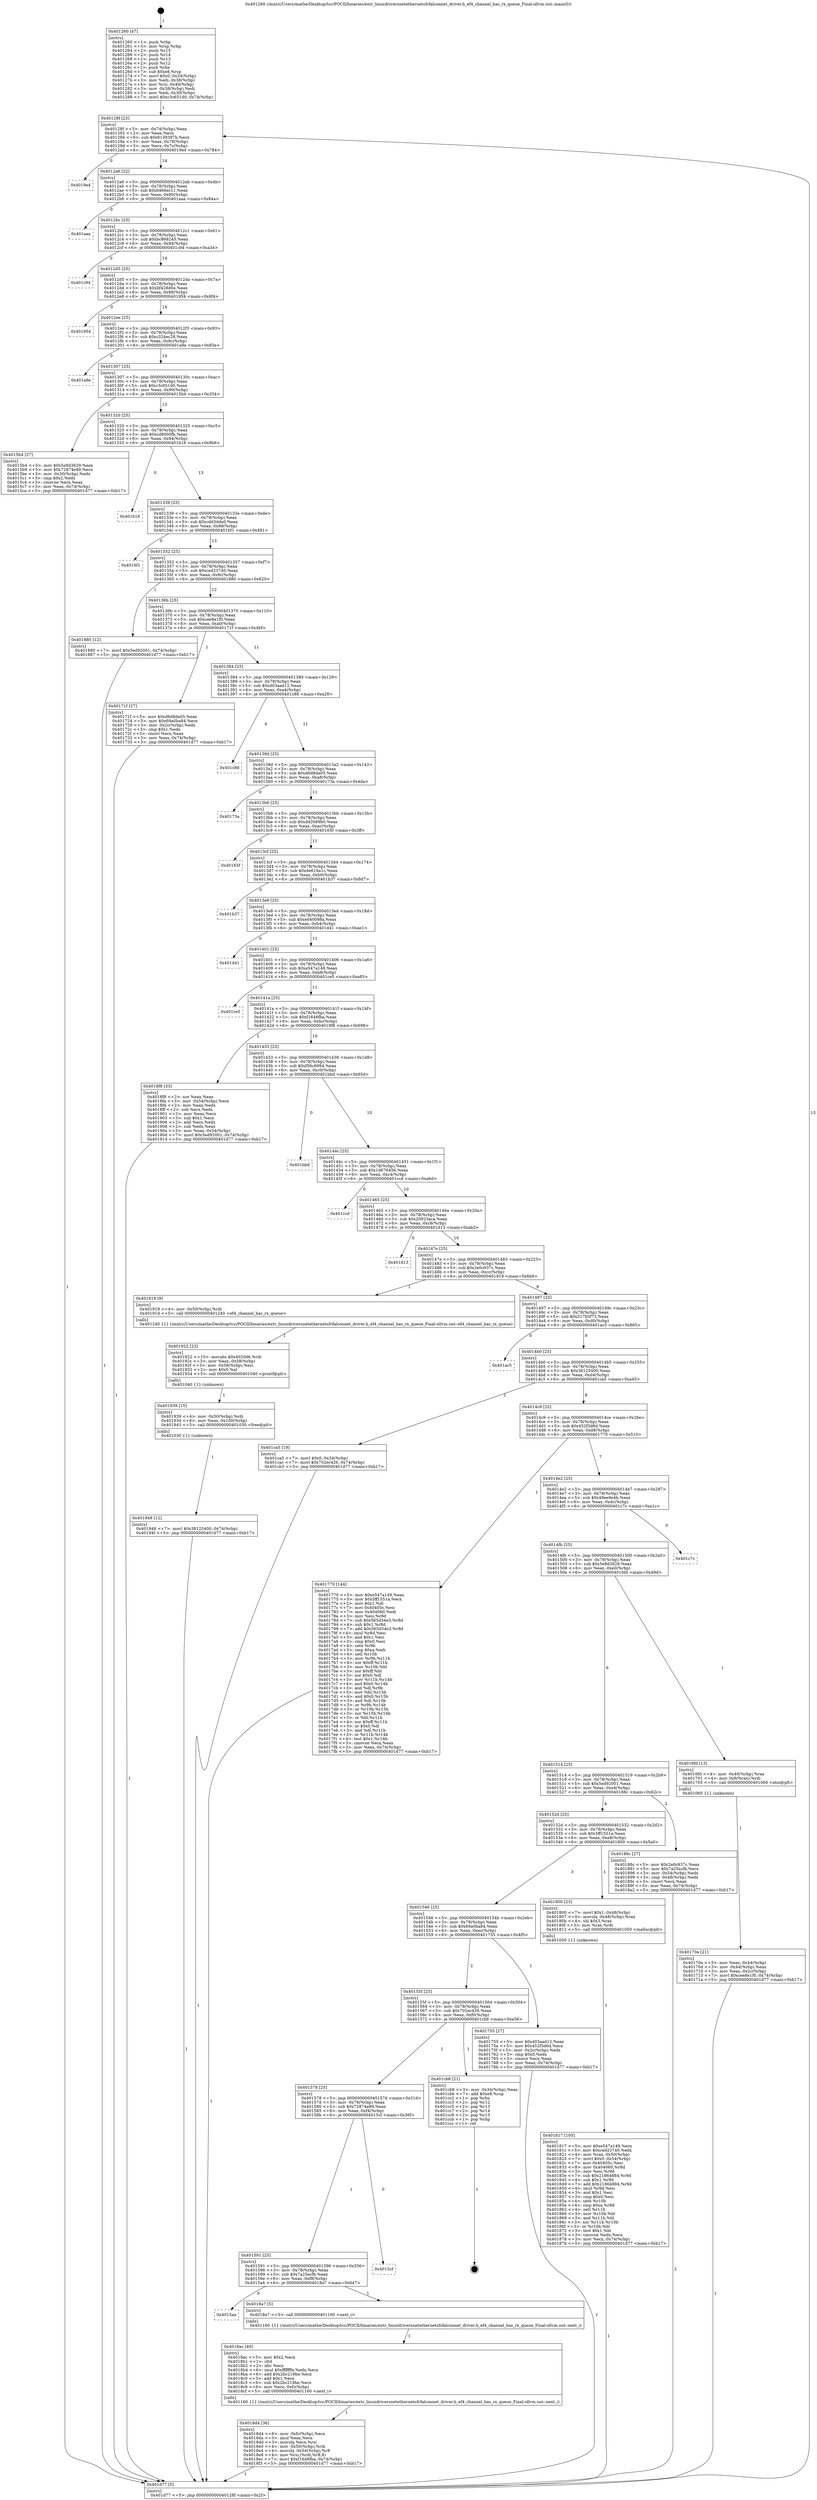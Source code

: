 digraph "0x401260" {
  label = "0x401260 (/mnt/c/Users/mathe/Desktop/tcc/POCII/binaries/extr_linuxdriversnetethernetsfcfalconnet_driver.h_ef4_channel_has_rx_queue_Final-ollvm.out::main(0))"
  labelloc = "t"
  node[shape=record]

  Entry [label="",width=0.3,height=0.3,shape=circle,fillcolor=black,style=filled]
  "0x40128f" [label="{
     0x40128f [23]\l
     | [instrs]\l
     &nbsp;&nbsp;0x40128f \<+3\>: mov -0x74(%rbp),%eax\l
     &nbsp;&nbsp;0x401292 \<+2\>: mov %eax,%ecx\l
     &nbsp;&nbsp;0x401294 \<+6\>: sub $0x8139397b,%ecx\l
     &nbsp;&nbsp;0x40129a \<+3\>: mov %eax,-0x78(%rbp)\l
     &nbsp;&nbsp;0x40129d \<+3\>: mov %ecx,-0x7c(%rbp)\l
     &nbsp;&nbsp;0x4012a0 \<+6\>: je 00000000004019e4 \<main+0x784\>\l
  }"]
  "0x4019e4" [label="{
     0x4019e4\l
  }", style=dashed]
  "0x4012a6" [label="{
     0x4012a6 [22]\l
     | [instrs]\l
     &nbsp;&nbsp;0x4012a6 \<+5\>: jmp 00000000004012ab \<main+0x4b\>\l
     &nbsp;&nbsp;0x4012ab \<+3\>: mov -0x78(%rbp),%eax\l
     &nbsp;&nbsp;0x4012ae \<+5\>: sub $0xb466ec11,%eax\l
     &nbsp;&nbsp;0x4012b3 \<+3\>: mov %eax,-0x80(%rbp)\l
     &nbsp;&nbsp;0x4012b6 \<+6\>: je 0000000000401aaa \<main+0x84a\>\l
  }"]
  Exit [label="",width=0.3,height=0.3,shape=circle,fillcolor=black,style=filled,peripheries=2]
  "0x401aaa" [label="{
     0x401aaa\l
  }", style=dashed]
  "0x4012bc" [label="{
     0x4012bc [25]\l
     | [instrs]\l
     &nbsp;&nbsp;0x4012bc \<+5\>: jmp 00000000004012c1 \<main+0x61\>\l
     &nbsp;&nbsp;0x4012c1 \<+3\>: mov -0x78(%rbp),%eax\l
     &nbsp;&nbsp;0x4012c4 \<+5\>: sub $0xbc868245,%eax\l
     &nbsp;&nbsp;0x4012c9 \<+6\>: mov %eax,-0x84(%rbp)\l
     &nbsp;&nbsp;0x4012cf \<+6\>: je 0000000000401c94 \<main+0xa34\>\l
  }"]
  "0x401948" [label="{
     0x401948 [12]\l
     | [instrs]\l
     &nbsp;&nbsp;0x401948 \<+7\>: movl $0x38125400,-0x74(%rbp)\l
     &nbsp;&nbsp;0x40194f \<+5\>: jmp 0000000000401d77 \<main+0xb17\>\l
  }"]
  "0x401c94" [label="{
     0x401c94\l
  }", style=dashed]
  "0x4012d5" [label="{
     0x4012d5 [25]\l
     | [instrs]\l
     &nbsp;&nbsp;0x4012d5 \<+5\>: jmp 00000000004012da \<main+0x7a\>\l
     &nbsp;&nbsp;0x4012da \<+3\>: mov -0x78(%rbp),%eax\l
     &nbsp;&nbsp;0x4012dd \<+5\>: sub $0xbf428d0e,%eax\l
     &nbsp;&nbsp;0x4012e2 \<+6\>: mov %eax,-0x88(%rbp)\l
     &nbsp;&nbsp;0x4012e8 \<+6\>: je 0000000000401954 \<main+0x6f4\>\l
  }"]
  "0x401939" [label="{
     0x401939 [15]\l
     | [instrs]\l
     &nbsp;&nbsp;0x401939 \<+4\>: mov -0x50(%rbp),%rdi\l
     &nbsp;&nbsp;0x40193d \<+6\>: mov %eax,-0x100(%rbp)\l
     &nbsp;&nbsp;0x401943 \<+5\>: call 0000000000401030 \<free@plt\>\l
     | [calls]\l
     &nbsp;&nbsp;0x401030 \{1\} (unknown)\l
  }"]
  "0x401954" [label="{
     0x401954\l
  }", style=dashed]
  "0x4012ee" [label="{
     0x4012ee [25]\l
     | [instrs]\l
     &nbsp;&nbsp;0x4012ee \<+5\>: jmp 00000000004012f3 \<main+0x93\>\l
     &nbsp;&nbsp;0x4012f3 \<+3\>: mov -0x78(%rbp),%eax\l
     &nbsp;&nbsp;0x4012f6 \<+5\>: sub $0xc324ec28,%eax\l
     &nbsp;&nbsp;0x4012fb \<+6\>: mov %eax,-0x8c(%rbp)\l
     &nbsp;&nbsp;0x401301 \<+6\>: je 0000000000401a9e \<main+0x83e\>\l
  }"]
  "0x401922" [label="{
     0x401922 [23]\l
     | [instrs]\l
     &nbsp;&nbsp;0x401922 \<+10\>: movabs $0x4020d6,%rdi\l
     &nbsp;&nbsp;0x40192c \<+3\>: mov %eax,-0x58(%rbp)\l
     &nbsp;&nbsp;0x40192f \<+3\>: mov -0x58(%rbp),%esi\l
     &nbsp;&nbsp;0x401932 \<+2\>: mov $0x0,%al\l
     &nbsp;&nbsp;0x401934 \<+5\>: call 0000000000401040 \<printf@plt\>\l
     | [calls]\l
     &nbsp;&nbsp;0x401040 \{1\} (unknown)\l
  }"]
  "0x401a9e" [label="{
     0x401a9e\l
  }", style=dashed]
  "0x401307" [label="{
     0x401307 [25]\l
     | [instrs]\l
     &nbsp;&nbsp;0x401307 \<+5\>: jmp 000000000040130c \<main+0xac\>\l
     &nbsp;&nbsp;0x40130c \<+3\>: mov -0x78(%rbp),%eax\l
     &nbsp;&nbsp;0x40130f \<+5\>: sub $0xc3c651d0,%eax\l
     &nbsp;&nbsp;0x401314 \<+6\>: mov %eax,-0x90(%rbp)\l
     &nbsp;&nbsp;0x40131a \<+6\>: je 00000000004015b4 \<main+0x354\>\l
  }"]
  "0x4018d4" [label="{
     0x4018d4 [36]\l
     | [instrs]\l
     &nbsp;&nbsp;0x4018d4 \<+6\>: mov -0xfc(%rbp),%ecx\l
     &nbsp;&nbsp;0x4018da \<+3\>: imul %eax,%ecx\l
     &nbsp;&nbsp;0x4018dd \<+3\>: movslq %ecx,%rsi\l
     &nbsp;&nbsp;0x4018e0 \<+4\>: mov -0x50(%rbp),%rdi\l
     &nbsp;&nbsp;0x4018e4 \<+4\>: movslq -0x54(%rbp),%r8\l
     &nbsp;&nbsp;0x4018e8 \<+4\>: mov %rsi,(%rdi,%r8,8)\l
     &nbsp;&nbsp;0x4018ec \<+7\>: movl $0xf1648fba,-0x74(%rbp)\l
     &nbsp;&nbsp;0x4018f3 \<+5\>: jmp 0000000000401d77 \<main+0xb17\>\l
  }"]
  "0x4015b4" [label="{
     0x4015b4 [27]\l
     | [instrs]\l
     &nbsp;&nbsp;0x4015b4 \<+5\>: mov $0x5e8d3629,%eax\l
     &nbsp;&nbsp;0x4015b9 \<+5\>: mov $0x72874e89,%ecx\l
     &nbsp;&nbsp;0x4015be \<+3\>: mov -0x30(%rbp),%edx\l
     &nbsp;&nbsp;0x4015c1 \<+3\>: cmp $0x2,%edx\l
     &nbsp;&nbsp;0x4015c4 \<+3\>: cmovne %ecx,%eax\l
     &nbsp;&nbsp;0x4015c7 \<+3\>: mov %eax,-0x74(%rbp)\l
     &nbsp;&nbsp;0x4015ca \<+5\>: jmp 0000000000401d77 \<main+0xb17\>\l
  }"]
  "0x401320" [label="{
     0x401320 [25]\l
     | [instrs]\l
     &nbsp;&nbsp;0x401320 \<+5\>: jmp 0000000000401325 \<main+0xc5\>\l
     &nbsp;&nbsp;0x401325 \<+3\>: mov -0x78(%rbp),%eax\l
     &nbsp;&nbsp;0x401328 \<+5\>: sub $0xcd8000fb,%eax\l
     &nbsp;&nbsp;0x40132d \<+6\>: mov %eax,-0x94(%rbp)\l
     &nbsp;&nbsp;0x401333 \<+6\>: je 0000000000401b16 \<main+0x8b6\>\l
  }"]
  "0x401d77" [label="{
     0x401d77 [5]\l
     | [instrs]\l
     &nbsp;&nbsp;0x401d77 \<+5\>: jmp 000000000040128f \<main+0x2f\>\l
  }"]
  "0x401260" [label="{
     0x401260 [47]\l
     | [instrs]\l
     &nbsp;&nbsp;0x401260 \<+1\>: push %rbp\l
     &nbsp;&nbsp;0x401261 \<+3\>: mov %rsp,%rbp\l
     &nbsp;&nbsp;0x401264 \<+2\>: push %r15\l
     &nbsp;&nbsp;0x401266 \<+2\>: push %r14\l
     &nbsp;&nbsp;0x401268 \<+2\>: push %r13\l
     &nbsp;&nbsp;0x40126a \<+2\>: push %r12\l
     &nbsp;&nbsp;0x40126c \<+1\>: push %rbx\l
     &nbsp;&nbsp;0x40126d \<+7\>: sub $0xe8,%rsp\l
     &nbsp;&nbsp;0x401274 \<+7\>: movl $0x0,-0x34(%rbp)\l
     &nbsp;&nbsp;0x40127b \<+3\>: mov %edi,-0x38(%rbp)\l
     &nbsp;&nbsp;0x40127e \<+4\>: mov %rsi,-0x40(%rbp)\l
     &nbsp;&nbsp;0x401282 \<+3\>: mov -0x38(%rbp),%edi\l
     &nbsp;&nbsp;0x401285 \<+3\>: mov %edi,-0x30(%rbp)\l
     &nbsp;&nbsp;0x401288 \<+7\>: movl $0xc3c651d0,-0x74(%rbp)\l
  }"]
  "0x4018ac" [label="{
     0x4018ac [40]\l
     | [instrs]\l
     &nbsp;&nbsp;0x4018ac \<+5\>: mov $0x2,%ecx\l
     &nbsp;&nbsp;0x4018b1 \<+1\>: cltd\l
     &nbsp;&nbsp;0x4018b2 \<+2\>: idiv %ecx\l
     &nbsp;&nbsp;0x4018b4 \<+6\>: imul $0xfffffffe,%edx,%ecx\l
     &nbsp;&nbsp;0x4018ba \<+6\>: add $0x2bc219be,%ecx\l
     &nbsp;&nbsp;0x4018c0 \<+3\>: add $0x1,%ecx\l
     &nbsp;&nbsp;0x4018c3 \<+6\>: sub $0x2bc219be,%ecx\l
     &nbsp;&nbsp;0x4018c9 \<+6\>: mov %ecx,-0xfc(%rbp)\l
     &nbsp;&nbsp;0x4018cf \<+5\>: call 0000000000401160 \<next_i\>\l
     | [calls]\l
     &nbsp;&nbsp;0x401160 \{1\} (/mnt/c/Users/mathe/Desktop/tcc/POCII/binaries/extr_linuxdriversnetethernetsfcfalconnet_driver.h_ef4_channel_has_rx_queue_Final-ollvm.out::next_i)\l
  }"]
  "0x401b16" [label="{
     0x401b16\l
  }", style=dashed]
  "0x401339" [label="{
     0x401339 [25]\l
     | [instrs]\l
     &nbsp;&nbsp;0x401339 \<+5\>: jmp 000000000040133e \<main+0xde\>\l
     &nbsp;&nbsp;0x40133e \<+3\>: mov -0x78(%rbp),%eax\l
     &nbsp;&nbsp;0x401341 \<+5\>: sub $0xcdd3dda0,%eax\l
     &nbsp;&nbsp;0x401346 \<+6\>: mov %eax,-0x98(%rbp)\l
     &nbsp;&nbsp;0x40134c \<+6\>: je 00000000004016f1 \<main+0x491\>\l
  }"]
  "0x4015aa" [label="{
     0x4015aa\l
  }", style=dashed]
  "0x4016f1" [label="{
     0x4016f1\l
  }", style=dashed]
  "0x401352" [label="{
     0x401352 [25]\l
     | [instrs]\l
     &nbsp;&nbsp;0x401352 \<+5\>: jmp 0000000000401357 \<main+0xf7\>\l
     &nbsp;&nbsp;0x401357 \<+3\>: mov -0x78(%rbp),%eax\l
     &nbsp;&nbsp;0x40135a \<+5\>: sub $0xced23740,%eax\l
     &nbsp;&nbsp;0x40135f \<+6\>: mov %eax,-0x9c(%rbp)\l
     &nbsp;&nbsp;0x401365 \<+6\>: je 0000000000401880 \<main+0x620\>\l
  }"]
  "0x4018a7" [label="{
     0x4018a7 [5]\l
     | [instrs]\l
     &nbsp;&nbsp;0x4018a7 \<+5\>: call 0000000000401160 \<next_i\>\l
     | [calls]\l
     &nbsp;&nbsp;0x401160 \{1\} (/mnt/c/Users/mathe/Desktop/tcc/POCII/binaries/extr_linuxdriversnetethernetsfcfalconnet_driver.h_ef4_channel_has_rx_queue_Final-ollvm.out::next_i)\l
  }"]
  "0x401880" [label="{
     0x401880 [12]\l
     | [instrs]\l
     &nbsp;&nbsp;0x401880 \<+7\>: movl $0x5ed92001,-0x74(%rbp)\l
     &nbsp;&nbsp;0x401887 \<+5\>: jmp 0000000000401d77 \<main+0xb17\>\l
  }"]
  "0x40136b" [label="{
     0x40136b [25]\l
     | [instrs]\l
     &nbsp;&nbsp;0x40136b \<+5\>: jmp 0000000000401370 \<main+0x110\>\l
     &nbsp;&nbsp;0x401370 \<+3\>: mov -0x78(%rbp),%eax\l
     &nbsp;&nbsp;0x401373 \<+5\>: sub $0xcee8e1f0,%eax\l
     &nbsp;&nbsp;0x401378 \<+6\>: mov %eax,-0xa0(%rbp)\l
     &nbsp;&nbsp;0x40137e \<+6\>: je 000000000040171f \<main+0x4bf\>\l
  }"]
  "0x401591" [label="{
     0x401591 [25]\l
     | [instrs]\l
     &nbsp;&nbsp;0x401591 \<+5\>: jmp 0000000000401596 \<main+0x336\>\l
     &nbsp;&nbsp;0x401596 \<+3\>: mov -0x78(%rbp),%eax\l
     &nbsp;&nbsp;0x401599 \<+5\>: sub $0x7a25ecfb,%eax\l
     &nbsp;&nbsp;0x40159e \<+6\>: mov %eax,-0xf8(%rbp)\l
     &nbsp;&nbsp;0x4015a4 \<+6\>: je 00000000004018a7 \<main+0x647\>\l
  }"]
  "0x40171f" [label="{
     0x40171f [27]\l
     | [instrs]\l
     &nbsp;&nbsp;0x40171f \<+5\>: mov $0xd6d8da05,%eax\l
     &nbsp;&nbsp;0x401724 \<+5\>: mov $0x69a0ba84,%ecx\l
     &nbsp;&nbsp;0x401729 \<+3\>: mov -0x2c(%rbp),%edx\l
     &nbsp;&nbsp;0x40172c \<+3\>: cmp $0x1,%edx\l
     &nbsp;&nbsp;0x40172f \<+3\>: cmovl %ecx,%eax\l
     &nbsp;&nbsp;0x401732 \<+3\>: mov %eax,-0x74(%rbp)\l
     &nbsp;&nbsp;0x401735 \<+5\>: jmp 0000000000401d77 \<main+0xb17\>\l
  }"]
  "0x401384" [label="{
     0x401384 [25]\l
     | [instrs]\l
     &nbsp;&nbsp;0x401384 \<+5\>: jmp 0000000000401389 \<main+0x129\>\l
     &nbsp;&nbsp;0x401389 \<+3\>: mov -0x78(%rbp),%eax\l
     &nbsp;&nbsp;0x40138c \<+5\>: sub $0xd03aad12,%eax\l
     &nbsp;&nbsp;0x401391 \<+6\>: mov %eax,-0xa4(%rbp)\l
     &nbsp;&nbsp;0x401397 \<+6\>: je 0000000000401c88 \<main+0xa28\>\l
  }"]
  "0x4015cf" [label="{
     0x4015cf\l
  }", style=dashed]
  "0x401c88" [label="{
     0x401c88\l
  }", style=dashed]
  "0x40139d" [label="{
     0x40139d [25]\l
     | [instrs]\l
     &nbsp;&nbsp;0x40139d \<+5\>: jmp 00000000004013a2 \<main+0x142\>\l
     &nbsp;&nbsp;0x4013a2 \<+3\>: mov -0x78(%rbp),%eax\l
     &nbsp;&nbsp;0x4013a5 \<+5\>: sub $0xd6d8da05,%eax\l
     &nbsp;&nbsp;0x4013aa \<+6\>: mov %eax,-0xa8(%rbp)\l
     &nbsp;&nbsp;0x4013b0 \<+6\>: je 000000000040173a \<main+0x4da\>\l
  }"]
  "0x401578" [label="{
     0x401578 [25]\l
     | [instrs]\l
     &nbsp;&nbsp;0x401578 \<+5\>: jmp 000000000040157d \<main+0x31d\>\l
     &nbsp;&nbsp;0x40157d \<+3\>: mov -0x78(%rbp),%eax\l
     &nbsp;&nbsp;0x401580 \<+5\>: sub $0x72874e89,%eax\l
     &nbsp;&nbsp;0x401585 \<+6\>: mov %eax,-0xf4(%rbp)\l
     &nbsp;&nbsp;0x40158b \<+6\>: je 00000000004015cf \<main+0x36f\>\l
  }"]
  "0x40173a" [label="{
     0x40173a\l
  }", style=dashed]
  "0x4013b6" [label="{
     0x4013b6 [25]\l
     | [instrs]\l
     &nbsp;&nbsp;0x4013b6 \<+5\>: jmp 00000000004013bb \<main+0x15b\>\l
     &nbsp;&nbsp;0x4013bb \<+3\>: mov -0x78(%rbp),%eax\l
     &nbsp;&nbsp;0x4013be \<+5\>: sub $0xdd2689b0,%eax\l
     &nbsp;&nbsp;0x4013c3 \<+6\>: mov %eax,-0xac(%rbp)\l
     &nbsp;&nbsp;0x4013c9 \<+6\>: je 000000000040165f \<main+0x3ff\>\l
  }"]
  "0x401cb8" [label="{
     0x401cb8 [21]\l
     | [instrs]\l
     &nbsp;&nbsp;0x401cb8 \<+3\>: mov -0x34(%rbp),%eax\l
     &nbsp;&nbsp;0x401cbb \<+7\>: add $0xe8,%rsp\l
     &nbsp;&nbsp;0x401cc2 \<+1\>: pop %rbx\l
     &nbsp;&nbsp;0x401cc3 \<+2\>: pop %r12\l
     &nbsp;&nbsp;0x401cc5 \<+2\>: pop %r13\l
     &nbsp;&nbsp;0x401cc7 \<+2\>: pop %r14\l
     &nbsp;&nbsp;0x401cc9 \<+2\>: pop %r15\l
     &nbsp;&nbsp;0x401ccb \<+1\>: pop %rbp\l
     &nbsp;&nbsp;0x401ccc \<+1\>: ret\l
  }"]
  "0x40165f" [label="{
     0x40165f\l
  }", style=dashed]
  "0x4013cf" [label="{
     0x4013cf [25]\l
     | [instrs]\l
     &nbsp;&nbsp;0x4013cf \<+5\>: jmp 00000000004013d4 \<main+0x174\>\l
     &nbsp;&nbsp;0x4013d4 \<+3\>: mov -0x78(%rbp),%eax\l
     &nbsp;&nbsp;0x4013d7 \<+5\>: sub $0xde616a1c,%eax\l
     &nbsp;&nbsp;0x4013dc \<+6\>: mov %eax,-0xb0(%rbp)\l
     &nbsp;&nbsp;0x4013e2 \<+6\>: je 0000000000401b37 \<main+0x8d7\>\l
  }"]
  "0x401817" [label="{
     0x401817 [105]\l
     | [instrs]\l
     &nbsp;&nbsp;0x401817 \<+5\>: mov $0xe547a149,%ecx\l
     &nbsp;&nbsp;0x40181c \<+5\>: mov $0xced23740,%edx\l
     &nbsp;&nbsp;0x401821 \<+4\>: mov %rax,-0x50(%rbp)\l
     &nbsp;&nbsp;0x401825 \<+7\>: movl $0x0,-0x54(%rbp)\l
     &nbsp;&nbsp;0x40182c \<+7\>: mov 0x40405c,%esi\l
     &nbsp;&nbsp;0x401833 \<+8\>: mov 0x404060,%r8d\l
     &nbsp;&nbsp;0x40183b \<+3\>: mov %esi,%r9d\l
     &nbsp;&nbsp;0x40183e \<+7\>: sub $0x21864884,%r9d\l
     &nbsp;&nbsp;0x401845 \<+4\>: sub $0x1,%r9d\l
     &nbsp;&nbsp;0x401849 \<+7\>: add $0x21864884,%r9d\l
     &nbsp;&nbsp;0x401850 \<+4\>: imul %r9d,%esi\l
     &nbsp;&nbsp;0x401854 \<+3\>: and $0x1,%esi\l
     &nbsp;&nbsp;0x401857 \<+3\>: cmp $0x0,%esi\l
     &nbsp;&nbsp;0x40185a \<+4\>: sete %r10b\l
     &nbsp;&nbsp;0x40185e \<+4\>: cmp $0xa,%r8d\l
     &nbsp;&nbsp;0x401862 \<+4\>: setl %r11b\l
     &nbsp;&nbsp;0x401866 \<+3\>: mov %r10b,%bl\l
     &nbsp;&nbsp;0x401869 \<+3\>: and %r11b,%bl\l
     &nbsp;&nbsp;0x40186c \<+3\>: xor %r11b,%r10b\l
     &nbsp;&nbsp;0x40186f \<+3\>: or %r10b,%bl\l
     &nbsp;&nbsp;0x401872 \<+3\>: test $0x1,%bl\l
     &nbsp;&nbsp;0x401875 \<+3\>: cmovne %edx,%ecx\l
     &nbsp;&nbsp;0x401878 \<+3\>: mov %ecx,-0x74(%rbp)\l
     &nbsp;&nbsp;0x40187b \<+5\>: jmp 0000000000401d77 \<main+0xb17\>\l
  }"]
  "0x401b37" [label="{
     0x401b37\l
  }", style=dashed]
  "0x4013e8" [label="{
     0x4013e8 [25]\l
     | [instrs]\l
     &nbsp;&nbsp;0x4013e8 \<+5\>: jmp 00000000004013ed \<main+0x18d\>\l
     &nbsp;&nbsp;0x4013ed \<+3\>: mov -0x78(%rbp),%eax\l
     &nbsp;&nbsp;0x4013f0 \<+5\>: sub $0xe040098a,%eax\l
     &nbsp;&nbsp;0x4013f5 \<+6\>: mov %eax,-0xb4(%rbp)\l
     &nbsp;&nbsp;0x4013fb \<+6\>: je 0000000000401d41 \<main+0xae1\>\l
  }"]
  "0x40155f" [label="{
     0x40155f [25]\l
     | [instrs]\l
     &nbsp;&nbsp;0x40155f \<+5\>: jmp 0000000000401564 \<main+0x304\>\l
     &nbsp;&nbsp;0x401564 \<+3\>: mov -0x78(%rbp),%eax\l
     &nbsp;&nbsp;0x401567 \<+5\>: sub $0x702ec426,%eax\l
     &nbsp;&nbsp;0x40156c \<+6\>: mov %eax,-0xf0(%rbp)\l
     &nbsp;&nbsp;0x401572 \<+6\>: je 0000000000401cb8 \<main+0xa58\>\l
  }"]
  "0x401d41" [label="{
     0x401d41\l
  }", style=dashed]
  "0x401401" [label="{
     0x401401 [25]\l
     | [instrs]\l
     &nbsp;&nbsp;0x401401 \<+5\>: jmp 0000000000401406 \<main+0x1a6\>\l
     &nbsp;&nbsp;0x401406 \<+3\>: mov -0x78(%rbp),%eax\l
     &nbsp;&nbsp;0x401409 \<+5\>: sub $0xe547a149,%eax\l
     &nbsp;&nbsp;0x40140e \<+6\>: mov %eax,-0xb8(%rbp)\l
     &nbsp;&nbsp;0x401414 \<+6\>: je 0000000000401ce5 \<main+0xa85\>\l
  }"]
  "0x401755" [label="{
     0x401755 [27]\l
     | [instrs]\l
     &nbsp;&nbsp;0x401755 \<+5\>: mov $0xd03aad12,%eax\l
     &nbsp;&nbsp;0x40175a \<+5\>: mov $0x452f3d6d,%ecx\l
     &nbsp;&nbsp;0x40175f \<+3\>: mov -0x2c(%rbp),%edx\l
     &nbsp;&nbsp;0x401762 \<+3\>: cmp $0x0,%edx\l
     &nbsp;&nbsp;0x401765 \<+3\>: cmove %ecx,%eax\l
     &nbsp;&nbsp;0x401768 \<+3\>: mov %eax,-0x74(%rbp)\l
     &nbsp;&nbsp;0x40176b \<+5\>: jmp 0000000000401d77 \<main+0xb17\>\l
  }"]
  "0x401ce5" [label="{
     0x401ce5\l
  }", style=dashed]
  "0x40141a" [label="{
     0x40141a [25]\l
     | [instrs]\l
     &nbsp;&nbsp;0x40141a \<+5\>: jmp 000000000040141f \<main+0x1bf\>\l
     &nbsp;&nbsp;0x40141f \<+3\>: mov -0x78(%rbp),%eax\l
     &nbsp;&nbsp;0x401422 \<+5\>: sub $0xf1648fba,%eax\l
     &nbsp;&nbsp;0x401427 \<+6\>: mov %eax,-0xbc(%rbp)\l
     &nbsp;&nbsp;0x40142d \<+6\>: je 00000000004018f8 \<main+0x698\>\l
  }"]
  "0x401546" [label="{
     0x401546 [25]\l
     | [instrs]\l
     &nbsp;&nbsp;0x401546 \<+5\>: jmp 000000000040154b \<main+0x2eb\>\l
     &nbsp;&nbsp;0x40154b \<+3\>: mov -0x78(%rbp),%eax\l
     &nbsp;&nbsp;0x40154e \<+5\>: sub $0x69a0ba84,%eax\l
     &nbsp;&nbsp;0x401553 \<+6\>: mov %eax,-0xec(%rbp)\l
     &nbsp;&nbsp;0x401559 \<+6\>: je 0000000000401755 \<main+0x4f5\>\l
  }"]
  "0x4018f8" [label="{
     0x4018f8 [33]\l
     | [instrs]\l
     &nbsp;&nbsp;0x4018f8 \<+2\>: xor %eax,%eax\l
     &nbsp;&nbsp;0x4018fa \<+3\>: mov -0x54(%rbp),%ecx\l
     &nbsp;&nbsp;0x4018fd \<+2\>: mov %eax,%edx\l
     &nbsp;&nbsp;0x4018ff \<+2\>: sub %ecx,%edx\l
     &nbsp;&nbsp;0x401901 \<+2\>: mov %eax,%ecx\l
     &nbsp;&nbsp;0x401903 \<+3\>: sub $0x1,%ecx\l
     &nbsp;&nbsp;0x401906 \<+2\>: add %ecx,%edx\l
     &nbsp;&nbsp;0x401908 \<+2\>: sub %edx,%eax\l
     &nbsp;&nbsp;0x40190a \<+3\>: mov %eax,-0x54(%rbp)\l
     &nbsp;&nbsp;0x40190d \<+7\>: movl $0x5ed92001,-0x74(%rbp)\l
     &nbsp;&nbsp;0x401914 \<+5\>: jmp 0000000000401d77 \<main+0xb17\>\l
  }"]
  "0x401433" [label="{
     0x401433 [25]\l
     | [instrs]\l
     &nbsp;&nbsp;0x401433 \<+5\>: jmp 0000000000401438 \<main+0x1d8\>\l
     &nbsp;&nbsp;0x401438 \<+3\>: mov -0x78(%rbp),%eax\l
     &nbsp;&nbsp;0x40143b \<+5\>: sub $0xf56c6994,%eax\l
     &nbsp;&nbsp;0x401440 \<+6\>: mov %eax,-0xc0(%rbp)\l
     &nbsp;&nbsp;0x401446 \<+6\>: je 0000000000401bbd \<main+0x95d\>\l
  }"]
  "0x401800" [label="{
     0x401800 [23]\l
     | [instrs]\l
     &nbsp;&nbsp;0x401800 \<+7\>: movl $0x1,-0x48(%rbp)\l
     &nbsp;&nbsp;0x401807 \<+4\>: movslq -0x48(%rbp),%rax\l
     &nbsp;&nbsp;0x40180b \<+4\>: shl $0x3,%rax\l
     &nbsp;&nbsp;0x40180f \<+3\>: mov %rax,%rdi\l
     &nbsp;&nbsp;0x401812 \<+5\>: call 0000000000401050 \<malloc@plt\>\l
     | [calls]\l
     &nbsp;&nbsp;0x401050 \{1\} (unknown)\l
  }"]
  "0x401bbd" [label="{
     0x401bbd\l
  }", style=dashed]
  "0x40144c" [label="{
     0x40144c [25]\l
     | [instrs]\l
     &nbsp;&nbsp;0x40144c \<+5\>: jmp 0000000000401451 \<main+0x1f1\>\l
     &nbsp;&nbsp;0x401451 \<+3\>: mov -0x78(%rbp),%eax\l
     &nbsp;&nbsp;0x401454 \<+5\>: sub $0x1d676456,%eax\l
     &nbsp;&nbsp;0x401459 \<+6\>: mov %eax,-0xc4(%rbp)\l
     &nbsp;&nbsp;0x40145f \<+6\>: je 0000000000401ccd \<main+0xa6d\>\l
  }"]
  "0x40152d" [label="{
     0x40152d [25]\l
     | [instrs]\l
     &nbsp;&nbsp;0x40152d \<+5\>: jmp 0000000000401532 \<main+0x2d2\>\l
     &nbsp;&nbsp;0x401532 \<+3\>: mov -0x78(%rbp),%eax\l
     &nbsp;&nbsp;0x401535 \<+5\>: sub $0x5ff1551a,%eax\l
     &nbsp;&nbsp;0x40153a \<+6\>: mov %eax,-0xe8(%rbp)\l
     &nbsp;&nbsp;0x401540 \<+6\>: je 0000000000401800 \<main+0x5a0\>\l
  }"]
  "0x401ccd" [label="{
     0x401ccd\l
  }", style=dashed]
  "0x401465" [label="{
     0x401465 [25]\l
     | [instrs]\l
     &nbsp;&nbsp;0x401465 \<+5\>: jmp 000000000040146a \<main+0x20a\>\l
     &nbsp;&nbsp;0x40146a \<+3\>: mov -0x78(%rbp),%eax\l
     &nbsp;&nbsp;0x40146d \<+5\>: sub $0x20923aca,%eax\l
     &nbsp;&nbsp;0x401472 \<+6\>: mov %eax,-0xc8(%rbp)\l
     &nbsp;&nbsp;0x401478 \<+6\>: je 0000000000401d13 \<main+0xab3\>\l
  }"]
  "0x40188c" [label="{
     0x40188c [27]\l
     | [instrs]\l
     &nbsp;&nbsp;0x40188c \<+5\>: mov $0x2e0c937c,%eax\l
     &nbsp;&nbsp;0x401891 \<+5\>: mov $0x7a25ecfb,%ecx\l
     &nbsp;&nbsp;0x401896 \<+3\>: mov -0x54(%rbp),%edx\l
     &nbsp;&nbsp;0x401899 \<+3\>: cmp -0x48(%rbp),%edx\l
     &nbsp;&nbsp;0x40189c \<+3\>: cmovl %ecx,%eax\l
     &nbsp;&nbsp;0x40189f \<+3\>: mov %eax,-0x74(%rbp)\l
     &nbsp;&nbsp;0x4018a2 \<+5\>: jmp 0000000000401d77 \<main+0xb17\>\l
  }"]
  "0x401d13" [label="{
     0x401d13\l
  }", style=dashed]
  "0x40147e" [label="{
     0x40147e [25]\l
     | [instrs]\l
     &nbsp;&nbsp;0x40147e \<+5\>: jmp 0000000000401483 \<main+0x223\>\l
     &nbsp;&nbsp;0x401483 \<+3\>: mov -0x78(%rbp),%eax\l
     &nbsp;&nbsp;0x401486 \<+5\>: sub $0x2e0c937c,%eax\l
     &nbsp;&nbsp;0x40148b \<+6\>: mov %eax,-0xcc(%rbp)\l
     &nbsp;&nbsp;0x401491 \<+6\>: je 0000000000401919 \<main+0x6b9\>\l
  }"]
  "0x40170a" [label="{
     0x40170a [21]\l
     | [instrs]\l
     &nbsp;&nbsp;0x40170a \<+3\>: mov %eax,-0x44(%rbp)\l
     &nbsp;&nbsp;0x40170d \<+3\>: mov -0x44(%rbp),%eax\l
     &nbsp;&nbsp;0x401710 \<+3\>: mov %eax,-0x2c(%rbp)\l
     &nbsp;&nbsp;0x401713 \<+7\>: movl $0xcee8e1f0,-0x74(%rbp)\l
     &nbsp;&nbsp;0x40171a \<+5\>: jmp 0000000000401d77 \<main+0xb17\>\l
  }"]
  "0x401919" [label="{
     0x401919 [9]\l
     | [instrs]\l
     &nbsp;&nbsp;0x401919 \<+4\>: mov -0x50(%rbp),%rdi\l
     &nbsp;&nbsp;0x40191d \<+5\>: call 0000000000401240 \<ef4_channel_has_rx_queue\>\l
     | [calls]\l
     &nbsp;&nbsp;0x401240 \{1\} (/mnt/c/Users/mathe/Desktop/tcc/POCII/binaries/extr_linuxdriversnetethernetsfcfalconnet_driver.h_ef4_channel_has_rx_queue_Final-ollvm.out::ef4_channel_has_rx_queue)\l
  }"]
  "0x401497" [label="{
     0x401497 [25]\l
     | [instrs]\l
     &nbsp;&nbsp;0x401497 \<+5\>: jmp 000000000040149c \<main+0x23c\>\l
     &nbsp;&nbsp;0x40149c \<+3\>: mov -0x78(%rbp),%eax\l
     &nbsp;&nbsp;0x40149f \<+5\>: sub $0x317b5f73,%eax\l
     &nbsp;&nbsp;0x4014a4 \<+6\>: mov %eax,-0xd0(%rbp)\l
     &nbsp;&nbsp;0x4014aa \<+6\>: je 0000000000401ac5 \<main+0x865\>\l
  }"]
  "0x401514" [label="{
     0x401514 [25]\l
     | [instrs]\l
     &nbsp;&nbsp;0x401514 \<+5\>: jmp 0000000000401519 \<main+0x2b9\>\l
     &nbsp;&nbsp;0x401519 \<+3\>: mov -0x78(%rbp),%eax\l
     &nbsp;&nbsp;0x40151c \<+5\>: sub $0x5ed92001,%eax\l
     &nbsp;&nbsp;0x401521 \<+6\>: mov %eax,-0xe4(%rbp)\l
     &nbsp;&nbsp;0x401527 \<+6\>: je 000000000040188c \<main+0x62c\>\l
  }"]
  "0x401ac5" [label="{
     0x401ac5\l
  }", style=dashed]
  "0x4014b0" [label="{
     0x4014b0 [25]\l
     | [instrs]\l
     &nbsp;&nbsp;0x4014b0 \<+5\>: jmp 00000000004014b5 \<main+0x255\>\l
     &nbsp;&nbsp;0x4014b5 \<+3\>: mov -0x78(%rbp),%eax\l
     &nbsp;&nbsp;0x4014b8 \<+5\>: sub $0x38125400,%eax\l
     &nbsp;&nbsp;0x4014bd \<+6\>: mov %eax,-0xd4(%rbp)\l
     &nbsp;&nbsp;0x4014c3 \<+6\>: je 0000000000401ca5 \<main+0xa45\>\l
  }"]
  "0x4016fd" [label="{
     0x4016fd [13]\l
     | [instrs]\l
     &nbsp;&nbsp;0x4016fd \<+4\>: mov -0x40(%rbp),%rax\l
     &nbsp;&nbsp;0x401701 \<+4\>: mov 0x8(%rax),%rdi\l
     &nbsp;&nbsp;0x401705 \<+5\>: call 0000000000401060 \<atoi@plt\>\l
     | [calls]\l
     &nbsp;&nbsp;0x401060 \{1\} (unknown)\l
  }"]
  "0x401ca5" [label="{
     0x401ca5 [19]\l
     | [instrs]\l
     &nbsp;&nbsp;0x401ca5 \<+7\>: movl $0x0,-0x34(%rbp)\l
     &nbsp;&nbsp;0x401cac \<+7\>: movl $0x702ec426,-0x74(%rbp)\l
     &nbsp;&nbsp;0x401cb3 \<+5\>: jmp 0000000000401d77 \<main+0xb17\>\l
  }"]
  "0x4014c9" [label="{
     0x4014c9 [25]\l
     | [instrs]\l
     &nbsp;&nbsp;0x4014c9 \<+5\>: jmp 00000000004014ce \<main+0x26e\>\l
     &nbsp;&nbsp;0x4014ce \<+3\>: mov -0x78(%rbp),%eax\l
     &nbsp;&nbsp;0x4014d1 \<+5\>: sub $0x452f3d6d,%eax\l
     &nbsp;&nbsp;0x4014d6 \<+6\>: mov %eax,-0xd8(%rbp)\l
     &nbsp;&nbsp;0x4014dc \<+6\>: je 0000000000401770 \<main+0x510\>\l
  }"]
  "0x4014fb" [label="{
     0x4014fb [25]\l
     | [instrs]\l
     &nbsp;&nbsp;0x4014fb \<+5\>: jmp 0000000000401500 \<main+0x2a0\>\l
     &nbsp;&nbsp;0x401500 \<+3\>: mov -0x78(%rbp),%eax\l
     &nbsp;&nbsp;0x401503 \<+5\>: sub $0x5e8d3629,%eax\l
     &nbsp;&nbsp;0x401508 \<+6\>: mov %eax,-0xe0(%rbp)\l
     &nbsp;&nbsp;0x40150e \<+6\>: je 00000000004016fd \<main+0x49d\>\l
  }"]
  "0x401770" [label="{
     0x401770 [144]\l
     | [instrs]\l
     &nbsp;&nbsp;0x401770 \<+5\>: mov $0xe547a149,%eax\l
     &nbsp;&nbsp;0x401775 \<+5\>: mov $0x5ff1551a,%ecx\l
     &nbsp;&nbsp;0x40177a \<+2\>: mov $0x1,%dl\l
     &nbsp;&nbsp;0x40177c \<+7\>: mov 0x40405c,%esi\l
     &nbsp;&nbsp;0x401783 \<+7\>: mov 0x404060,%edi\l
     &nbsp;&nbsp;0x40178a \<+3\>: mov %esi,%r8d\l
     &nbsp;&nbsp;0x40178d \<+7\>: sub $0x565d34e3,%r8d\l
     &nbsp;&nbsp;0x401794 \<+4\>: sub $0x1,%r8d\l
     &nbsp;&nbsp;0x401798 \<+7\>: add $0x565d34e3,%r8d\l
     &nbsp;&nbsp;0x40179f \<+4\>: imul %r8d,%esi\l
     &nbsp;&nbsp;0x4017a3 \<+3\>: and $0x1,%esi\l
     &nbsp;&nbsp;0x4017a6 \<+3\>: cmp $0x0,%esi\l
     &nbsp;&nbsp;0x4017a9 \<+4\>: sete %r9b\l
     &nbsp;&nbsp;0x4017ad \<+3\>: cmp $0xa,%edi\l
     &nbsp;&nbsp;0x4017b0 \<+4\>: setl %r10b\l
     &nbsp;&nbsp;0x4017b4 \<+3\>: mov %r9b,%r11b\l
     &nbsp;&nbsp;0x4017b7 \<+4\>: xor $0xff,%r11b\l
     &nbsp;&nbsp;0x4017bb \<+3\>: mov %r10b,%bl\l
     &nbsp;&nbsp;0x4017be \<+3\>: xor $0xff,%bl\l
     &nbsp;&nbsp;0x4017c1 \<+3\>: xor $0x0,%dl\l
     &nbsp;&nbsp;0x4017c4 \<+3\>: mov %r11b,%r14b\l
     &nbsp;&nbsp;0x4017c7 \<+4\>: and $0x0,%r14b\l
     &nbsp;&nbsp;0x4017cb \<+3\>: and %dl,%r9b\l
     &nbsp;&nbsp;0x4017ce \<+3\>: mov %bl,%r15b\l
     &nbsp;&nbsp;0x4017d1 \<+4\>: and $0x0,%r15b\l
     &nbsp;&nbsp;0x4017d5 \<+3\>: and %dl,%r10b\l
     &nbsp;&nbsp;0x4017d8 \<+3\>: or %r9b,%r14b\l
     &nbsp;&nbsp;0x4017db \<+3\>: or %r10b,%r15b\l
     &nbsp;&nbsp;0x4017de \<+3\>: xor %r15b,%r14b\l
     &nbsp;&nbsp;0x4017e1 \<+3\>: or %bl,%r11b\l
     &nbsp;&nbsp;0x4017e4 \<+4\>: xor $0xff,%r11b\l
     &nbsp;&nbsp;0x4017e8 \<+3\>: or $0x0,%dl\l
     &nbsp;&nbsp;0x4017eb \<+3\>: and %dl,%r11b\l
     &nbsp;&nbsp;0x4017ee \<+3\>: or %r11b,%r14b\l
     &nbsp;&nbsp;0x4017f1 \<+4\>: test $0x1,%r14b\l
     &nbsp;&nbsp;0x4017f5 \<+3\>: cmovne %ecx,%eax\l
     &nbsp;&nbsp;0x4017f8 \<+3\>: mov %eax,-0x74(%rbp)\l
     &nbsp;&nbsp;0x4017fb \<+5\>: jmp 0000000000401d77 \<main+0xb17\>\l
  }"]
  "0x4014e2" [label="{
     0x4014e2 [25]\l
     | [instrs]\l
     &nbsp;&nbsp;0x4014e2 \<+5\>: jmp 00000000004014e7 \<main+0x287\>\l
     &nbsp;&nbsp;0x4014e7 \<+3\>: mov -0x78(%rbp),%eax\l
     &nbsp;&nbsp;0x4014ea \<+5\>: sub $0x49ee9e4b,%eax\l
     &nbsp;&nbsp;0x4014ef \<+6\>: mov %eax,-0xdc(%rbp)\l
     &nbsp;&nbsp;0x4014f5 \<+6\>: je 0000000000401c7c \<main+0xa1c\>\l
  }"]
  "0x401c7c" [label="{
     0x401c7c\l
  }", style=dashed]
  Entry -> "0x401260" [label=" 1"]
  "0x40128f" -> "0x4019e4" [label=" 0"]
  "0x40128f" -> "0x4012a6" [label=" 14"]
  "0x401cb8" -> Exit [label=" 1"]
  "0x4012a6" -> "0x401aaa" [label=" 0"]
  "0x4012a6" -> "0x4012bc" [label=" 14"]
  "0x401ca5" -> "0x401d77" [label=" 1"]
  "0x4012bc" -> "0x401c94" [label=" 0"]
  "0x4012bc" -> "0x4012d5" [label=" 14"]
  "0x401948" -> "0x401d77" [label=" 1"]
  "0x4012d5" -> "0x401954" [label=" 0"]
  "0x4012d5" -> "0x4012ee" [label=" 14"]
  "0x401939" -> "0x401948" [label=" 1"]
  "0x4012ee" -> "0x401a9e" [label=" 0"]
  "0x4012ee" -> "0x401307" [label=" 14"]
  "0x401922" -> "0x401939" [label=" 1"]
  "0x401307" -> "0x4015b4" [label=" 1"]
  "0x401307" -> "0x401320" [label=" 13"]
  "0x4015b4" -> "0x401d77" [label=" 1"]
  "0x401260" -> "0x40128f" [label=" 1"]
  "0x401d77" -> "0x40128f" [label=" 13"]
  "0x401919" -> "0x401922" [label=" 1"]
  "0x401320" -> "0x401b16" [label=" 0"]
  "0x401320" -> "0x401339" [label=" 13"]
  "0x4018f8" -> "0x401d77" [label=" 1"]
  "0x401339" -> "0x4016f1" [label=" 0"]
  "0x401339" -> "0x401352" [label=" 13"]
  "0x4018d4" -> "0x401d77" [label=" 1"]
  "0x401352" -> "0x401880" [label=" 1"]
  "0x401352" -> "0x40136b" [label=" 12"]
  "0x4018ac" -> "0x4018d4" [label=" 1"]
  "0x40136b" -> "0x40171f" [label=" 1"]
  "0x40136b" -> "0x401384" [label=" 11"]
  "0x401591" -> "0x4015aa" [label=" 0"]
  "0x401384" -> "0x401c88" [label=" 0"]
  "0x401384" -> "0x40139d" [label=" 11"]
  "0x401591" -> "0x4018a7" [label=" 1"]
  "0x40139d" -> "0x40173a" [label=" 0"]
  "0x40139d" -> "0x4013b6" [label=" 11"]
  "0x401578" -> "0x401591" [label=" 1"]
  "0x4013b6" -> "0x40165f" [label=" 0"]
  "0x4013b6" -> "0x4013cf" [label=" 11"]
  "0x401578" -> "0x4015cf" [label=" 0"]
  "0x4013cf" -> "0x401b37" [label=" 0"]
  "0x4013cf" -> "0x4013e8" [label=" 11"]
  "0x40155f" -> "0x401578" [label=" 1"]
  "0x4013e8" -> "0x401d41" [label=" 0"]
  "0x4013e8" -> "0x401401" [label=" 11"]
  "0x40155f" -> "0x401cb8" [label=" 1"]
  "0x401401" -> "0x401ce5" [label=" 0"]
  "0x401401" -> "0x40141a" [label=" 11"]
  "0x4018a7" -> "0x4018ac" [label=" 1"]
  "0x40141a" -> "0x4018f8" [label=" 1"]
  "0x40141a" -> "0x401433" [label=" 10"]
  "0x401880" -> "0x401d77" [label=" 1"]
  "0x401433" -> "0x401bbd" [label=" 0"]
  "0x401433" -> "0x40144c" [label=" 10"]
  "0x401817" -> "0x401d77" [label=" 1"]
  "0x40144c" -> "0x401ccd" [label=" 0"]
  "0x40144c" -> "0x401465" [label=" 10"]
  "0x401770" -> "0x401d77" [label=" 1"]
  "0x401465" -> "0x401d13" [label=" 0"]
  "0x401465" -> "0x40147e" [label=" 10"]
  "0x401755" -> "0x401d77" [label=" 1"]
  "0x40147e" -> "0x401919" [label=" 1"]
  "0x40147e" -> "0x401497" [label=" 9"]
  "0x401546" -> "0x401755" [label=" 1"]
  "0x401497" -> "0x401ac5" [label=" 0"]
  "0x401497" -> "0x4014b0" [label=" 9"]
  "0x40188c" -> "0x401d77" [label=" 2"]
  "0x4014b0" -> "0x401ca5" [label=" 1"]
  "0x4014b0" -> "0x4014c9" [label=" 8"]
  "0x40152d" -> "0x401546" [label=" 3"]
  "0x4014c9" -> "0x401770" [label=" 1"]
  "0x4014c9" -> "0x4014e2" [label=" 7"]
  "0x401800" -> "0x401817" [label=" 1"]
  "0x4014e2" -> "0x401c7c" [label=" 0"]
  "0x4014e2" -> "0x4014fb" [label=" 7"]
  "0x40152d" -> "0x401800" [label=" 1"]
  "0x4014fb" -> "0x4016fd" [label=" 1"]
  "0x4014fb" -> "0x401514" [label=" 6"]
  "0x4016fd" -> "0x40170a" [label=" 1"]
  "0x40170a" -> "0x401d77" [label=" 1"]
  "0x40171f" -> "0x401d77" [label=" 1"]
  "0x401546" -> "0x40155f" [label=" 2"]
  "0x401514" -> "0x40188c" [label=" 2"]
  "0x401514" -> "0x40152d" [label=" 4"]
}
